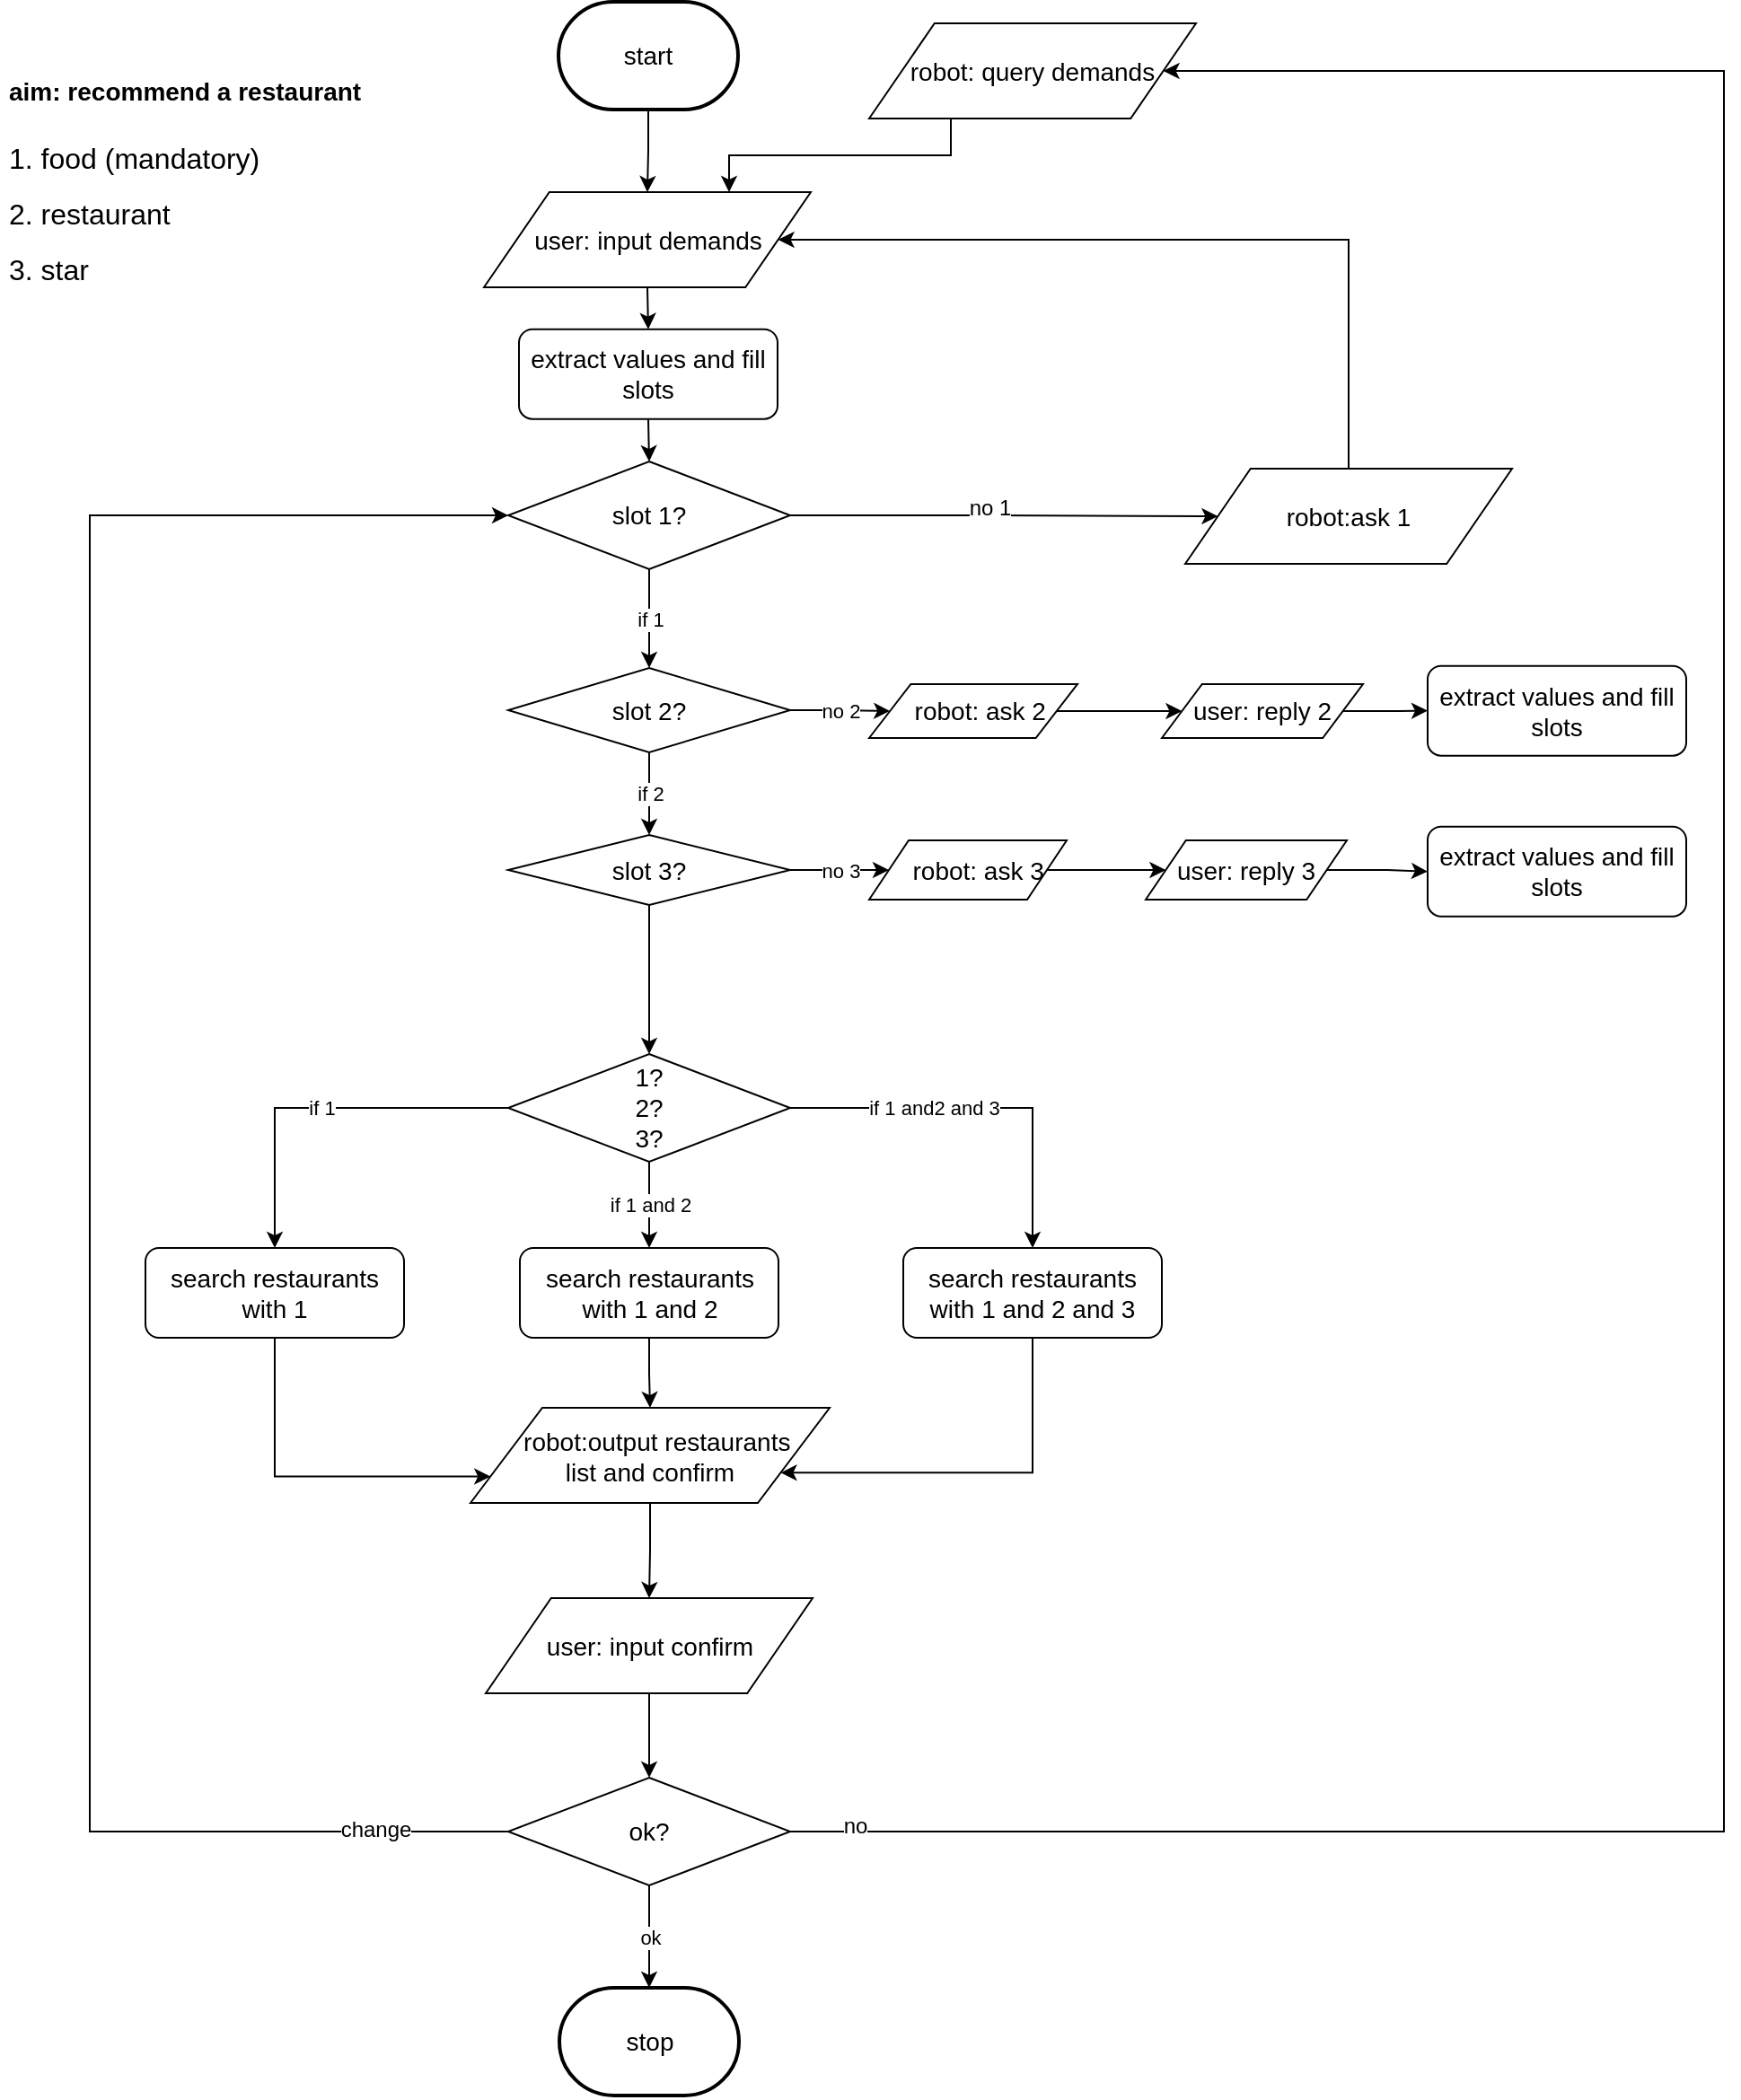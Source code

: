 <mxfile pages="1" version="11.2.8" type="google"><diagram id="ZVo3xf8XB1SoQEMQ752W" name="Page-1"><mxGraphModel dx="925" dy="544" grid="1" gridSize="10" guides="1" tooltips="1" connect="1" arrows="1" fold="1" page="1" pageScale="1" pageWidth="1169" pageHeight="827" math="0" shadow="0"><root><mxCell id="0"/><mxCell id="1" parent="0"/><mxCell id="-weK3m_R_vGw2RZOWdCi-1" value="&lt;h1&gt;&lt;font style=&quot;font-size: 14px&quot;&gt;aim:&amp;nbsp;recommend a restaurant&lt;/font&gt;&lt;/h1&gt;&lt;p&gt;&lt;font size=&quot;3&quot;&gt;1. food (mandatory)&lt;br&gt;&lt;/font&gt;&lt;/p&gt;&lt;p&gt;&lt;font size=&quot;3&quot;&gt;2. restaurant&lt;/font&gt;&lt;/p&gt;&lt;p&gt;&lt;font size=&quot;3&quot;&gt;3. star&lt;/font&gt;&lt;br&gt;&lt;/p&gt;" style="text;html=1;strokeColor=none;fillColor=none;spacing=5;spacingTop=-20;whiteSpace=wrap;overflow=hidden;rounded=0;" parent="1" vertex="1"><mxGeometry x="230" y="90.5" width="220" height="162" as="geometry"/></mxCell><mxCell id="XeTQekSoMw8yuTuayGuz-7" style="edgeStyle=orthogonalEdgeStyle;rounded=0;orthogonalLoop=1;jettySize=auto;html=1;exitX=1;exitY=0.5;exitDx=0;exitDy=0;entryX=0;entryY=0.5;entryDx=0;entryDy=0;" parent="1" source="XeTQekSoMw8yuTuayGuz-11" target="XeTQekSoMw8yuTuayGuz-40" edge="1"><mxGeometry relative="1" as="geometry"><mxPoint x="972" y="471.5" as="targetPoint"/></mxGeometry></mxCell><mxCell id="XeTQekSoMw8yuTuayGuz-8" value="no 1" style="text;html=1;resizable=0;points=[];align=center;verticalAlign=middle;labelBackgroundColor=#ffffff;" parent="XeTQekSoMw8yuTuayGuz-7" vertex="1" connectable="0"><mxGeometry x="-0.07" y="5" relative="1" as="geometry"><mxPoint as="offset"/></mxGeometry></mxCell><mxCell id="XeTQekSoMw8yuTuayGuz-56" value="if 1" style="edgeStyle=orthogonalEdgeStyle;rounded=0;orthogonalLoop=1;jettySize=auto;html=1;entryX=0.5;entryY=0;entryDx=0;entryDy=0;" parent="1" source="XeTQekSoMw8yuTuayGuz-11" target="0KGYfpHIyj1goIYr32e1-3" edge="1"><mxGeometry relative="1" as="geometry"><mxPoint x="592" y="410" as="targetPoint"/></mxGeometry></mxCell><mxCell id="XeTQekSoMw8yuTuayGuz-11" value="&lt;font style=&quot;font-size: 14px&quot;&gt;slot 1?&lt;br&gt;&lt;/font&gt;" style="rhombus;whiteSpace=wrap;html=1;" parent="1" vertex="1"><mxGeometry x="513" y="320" width="157" height="60" as="geometry"/></mxCell><mxCell id="0KGYfpHIyj1goIYr32e1-2" style="edgeStyle=orthogonalEdgeStyle;rounded=0;orthogonalLoop=1;jettySize=auto;html=1;exitX=0.25;exitY=1;exitDx=0;exitDy=0;entryX=0.75;entryY=0;entryDx=0;entryDy=0;" parent="1" source="XeTQekSoMw8yuTuayGuz-37" target="XeTQekSoMw8yuTuayGuz-39" edge="1"><mxGeometry relative="1" as="geometry"/></mxCell><mxCell id="XeTQekSoMw8yuTuayGuz-37" value="&lt;font style=&quot;font-size: 14px&quot;&gt;robot:&amp;nbsp;&lt;/font&gt;&lt;span style=&quot;font-size: 14px&quot;&gt;query demands&lt;/span&gt;" style="shape=parallelogram;perimeter=parallelogramPerimeter;whiteSpace=wrap;html=1;" parent="1" vertex="1"><mxGeometry x="714" y="76" width="182" height="53" as="geometry"/></mxCell><mxCell id="0KGYfpHIyj1goIYr32e1-1" value="" style="edgeStyle=orthogonalEdgeStyle;rounded=0;orthogonalLoop=1;jettySize=auto;html=1;" parent="1" source="XeTQekSoMw8yuTuayGuz-38" target="XeTQekSoMw8yuTuayGuz-39" edge="1"><mxGeometry relative="1" as="geometry"/></mxCell><mxCell id="XeTQekSoMw8yuTuayGuz-38" value="&lt;span style=&quot;font-size: 14px&quot;&gt;start&lt;/span&gt;" style="strokeWidth=2;html=1;shape=mxgraph.flowchart.terminator;whiteSpace=wrap;" parent="1" vertex="1"><mxGeometry x="541" y="64.019" width="100" height="60" as="geometry"/></mxCell><mxCell id="0KGYfpHIyj1goIYr32e1-13" style="edgeStyle=orthogonalEdgeStyle;rounded=0;orthogonalLoop=1;jettySize=auto;html=1;exitX=0.5;exitY=1;exitDx=0;exitDy=0;entryX=0.5;entryY=0;entryDx=0;entryDy=0;" parent="1" source="XeTQekSoMw8yuTuayGuz-39" target="0KGYfpHIyj1goIYr32e1-10" edge="1"><mxGeometry relative="1" as="geometry"/></mxCell><mxCell id="XeTQekSoMw8yuTuayGuz-39" value="&lt;span style=&quot;font-size: 14px&quot;&gt;user: input demands&lt;/span&gt;" style="shape=parallelogram;perimeter=parallelogramPerimeter;whiteSpace=wrap;html=1;" parent="1" vertex="1"><mxGeometry x="499.5" y="170" width="182" height="53" as="geometry"/></mxCell><mxCell id="XeTQekSoMw8yuTuayGuz-54" style="edgeStyle=orthogonalEdgeStyle;rounded=0;orthogonalLoop=1;jettySize=auto;html=1;exitX=0.5;exitY=0;exitDx=0;exitDy=0;entryX=1;entryY=0.5;entryDx=0;entryDy=0;" parent="1" source="XeTQekSoMw8yuTuayGuz-40" target="XeTQekSoMw8yuTuayGuz-39" edge="1"><mxGeometry relative="1" as="geometry"><Array as="points"><mxPoint x="981" y="196"/></Array></mxGeometry></mxCell><mxCell id="XeTQekSoMw8yuTuayGuz-40" value="&lt;span style=&quot;font-size: 14px&quot;&gt;robot:ask 1&lt;/span&gt;" style="shape=parallelogram;perimeter=parallelogramPerimeter;whiteSpace=wrap;html=1;" parent="1" vertex="1"><mxGeometry x="890" y="324" width="182" height="53" as="geometry"/></mxCell><mxCell id="XeTQekSoMw8yuTuayGuz-58" value="" style="edgeStyle=orthogonalEdgeStyle;rounded=0;orthogonalLoop=1;jettySize=auto;html=1;" parent="1" source="XeTQekSoMw8yuTuayGuz-55" target="XeTQekSoMw8yuTuayGuz-57" edge="1"><mxGeometry relative="1" as="geometry"/></mxCell><mxCell id="XeTQekSoMw8yuTuayGuz-55" value="&lt;span style=&quot;font-size: 14px&quot;&gt;search restaurants with 1 and 2&lt;/span&gt;" style="rounded=1;whiteSpace=wrap;html=1;" parent="1" vertex="1"><mxGeometry x="519.5" y="758" width="144" height="50" as="geometry"/></mxCell><mxCell id="XeTQekSoMw8yuTuayGuz-60" value="" style="edgeStyle=orthogonalEdgeStyle;rounded=0;orthogonalLoop=1;jettySize=auto;html=1;" parent="1" source="XeTQekSoMw8yuTuayGuz-57" target="XeTQekSoMw8yuTuayGuz-59" edge="1"><mxGeometry relative="1" as="geometry"/></mxCell><mxCell id="XeTQekSoMw8yuTuayGuz-57" value="&lt;span style=&quot;font-size: 14px ; white-space: normal&quot;&gt;&amp;nbsp; &amp;nbsp;robot:output&amp;nbsp;&lt;/span&gt;&lt;span style=&quot;font-size: 14px&quot;&gt;restaurants&lt;/span&gt;&lt;span style=&quot;font-size: 14px ; white-space: normal&quot;&gt;&amp;nbsp;&lt;/span&gt;&lt;br style=&quot;font-size: 14px ; white-space: normal&quot;&gt;&lt;span style=&quot;font-size: 14px ; white-space: normal&quot;&gt;list and confirm&lt;/span&gt;" style="shape=parallelogram;perimeter=parallelogramPerimeter;whiteSpace=wrap;html=1;" parent="1" vertex="1"><mxGeometry x="492" y="847" width="200" height="53" as="geometry"/></mxCell><mxCell id="XeTQekSoMw8yuTuayGuz-62" value="" style="edgeStyle=orthogonalEdgeStyle;rounded=0;orthogonalLoop=1;jettySize=auto;html=1;" parent="1" source="XeTQekSoMw8yuTuayGuz-59" target="XeTQekSoMw8yuTuayGuz-61" edge="1"><mxGeometry relative="1" as="geometry"/></mxCell><mxCell id="XeTQekSoMw8yuTuayGuz-59" value="&lt;span style=&quot;font-size: 14px&quot;&gt;user: input confirm&lt;/span&gt;" style="shape=parallelogram;perimeter=parallelogramPerimeter;whiteSpace=wrap;html=1;" parent="1" vertex="1"><mxGeometry x="500.5" y="953" width="182" height="53" as="geometry"/></mxCell><mxCell id="XeTQekSoMw8yuTuayGuz-88" value="ok" style="edgeStyle=orthogonalEdgeStyle;rounded=0;orthogonalLoop=1;jettySize=auto;html=1;" parent="1" source="XeTQekSoMw8yuTuayGuz-61" target="XeTQekSoMw8yuTuayGuz-87" edge="1"><mxGeometry relative="1" as="geometry"/></mxCell><mxCell id="XeTQekSoMw8yuTuayGuz-91" style="edgeStyle=orthogonalEdgeStyle;rounded=0;orthogonalLoop=1;jettySize=auto;html=1;exitX=0;exitY=0.5;exitDx=0;exitDy=0;entryX=0;entryY=0.5;entryDx=0;entryDy=0;" parent="1" source="XeTQekSoMw8yuTuayGuz-61" target="XeTQekSoMw8yuTuayGuz-11" edge="1"><mxGeometry relative="1" as="geometry"><Array as="points"><mxPoint x="280" y="1083"/><mxPoint x="280" y="350"/></Array></mxGeometry></mxCell><mxCell id="XeTQekSoMw8yuTuayGuz-93" value="change" style="text;html=1;resizable=0;points=[];align=center;verticalAlign=middle;labelBackgroundColor=#ffffff;" parent="XeTQekSoMw8yuTuayGuz-91" vertex="1" connectable="0"><mxGeometry x="-0.876" y="-1" relative="1" as="geometry"><mxPoint as="offset"/></mxGeometry></mxCell><mxCell id="XeTQekSoMw8yuTuayGuz-94" style="edgeStyle=orthogonalEdgeStyle;rounded=0;orthogonalLoop=1;jettySize=auto;html=1;exitX=1;exitY=0.5;exitDx=0;exitDy=0;entryX=1;entryY=0.5;entryDx=0;entryDy=0;" parent="1" source="XeTQekSoMw8yuTuayGuz-61" target="XeTQekSoMw8yuTuayGuz-37" edge="1"><mxGeometry relative="1" as="geometry"><Array as="points"><mxPoint x="1190" y="1083"/><mxPoint x="1190" y="103"/></Array></mxGeometry></mxCell><mxCell id="XeTQekSoMw8yuTuayGuz-95" value="no" style="text;html=1;resizable=0;points=[];align=center;verticalAlign=middle;labelBackgroundColor=#ffffff;" parent="XeTQekSoMw8yuTuayGuz-94" vertex="1" connectable="0"><mxGeometry x="-0.961" y="3" relative="1" as="geometry"><mxPoint as="offset"/></mxGeometry></mxCell><mxCell id="XeTQekSoMw8yuTuayGuz-61" value="&lt;font style=&quot;font-size: 14px&quot;&gt;ok?&lt;br&gt;&lt;/font&gt;" style="rhombus;whiteSpace=wrap;html=1;" parent="1" vertex="1"><mxGeometry x="513" y="1053" width="157" height="60" as="geometry"/></mxCell><mxCell id="XeTQekSoMw8yuTuayGuz-65" style="edgeStyle=orthogonalEdgeStyle;rounded=0;orthogonalLoop=1;jettySize=auto;html=1;exitX=1;exitY=0.5;exitDx=0;exitDy=0;entryX=0;entryY=0.5;entryDx=0;entryDy=0;" parent="1" source="XeTQekSoMw8yuTuayGuz-63" target="XeTQekSoMw8yuTuayGuz-64" edge="1"><mxGeometry relative="1" as="geometry"/></mxCell><mxCell id="XeTQekSoMw8yuTuayGuz-63" value="&lt;span style=&quot;font-size: 14px ; white-space: normal&quot;&gt;&amp;nbsp; &amp;nbsp;robot: ask 2&amp;nbsp;&lt;/span&gt;" style="shape=parallelogram;perimeter=parallelogramPerimeter;whiteSpace=wrap;html=1;" parent="1" vertex="1"><mxGeometry x="714" y="444" width="116" height="30" as="geometry"/></mxCell><mxCell id="wk77XGeM309qkCQN6k9N-2" value="" style="edgeStyle=orthogonalEdgeStyle;rounded=0;orthogonalLoop=1;jettySize=auto;html=1;" edge="1" parent="1" source="XeTQekSoMw8yuTuayGuz-64" target="wk77XGeM309qkCQN6k9N-1"><mxGeometry relative="1" as="geometry"/></mxCell><mxCell id="XeTQekSoMw8yuTuayGuz-64" value="&lt;span style=&quot;font-size: 14px&quot;&gt;user: reply 2&lt;/span&gt;" style="shape=parallelogram;perimeter=parallelogramPerimeter;whiteSpace=wrap;html=1;" parent="1" vertex="1"><mxGeometry x="877" y="444" width="112" height="30" as="geometry"/></mxCell><mxCell id="XeTQekSoMw8yuTuayGuz-66" style="edgeStyle=orthogonalEdgeStyle;rounded=0;orthogonalLoop=1;jettySize=auto;html=1;exitX=1;exitY=0.5;exitDx=0;exitDy=0;entryX=0;entryY=0.5;entryDx=0;entryDy=0;" parent="1" source="XeTQekSoMw8yuTuayGuz-67" target="XeTQekSoMw8yuTuayGuz-68" edge="1"><mxGeometry relative="1" as="geometry"/></mxCell><mxCell id="XeTQekSoMw8yuTuayGuz-67" value="&lt;span style=&quot;font-size: 14px ; white-space: normal&quot;&gt;&amp;nbsp; &amp;nbsp;robot: ask 3&lt;/span&gt;" style="shape=parallelogram;perimeter=parallelogramPerimeter;whiteSpace=wrap;html=1;" parent="1" vertex="1"><mxGeometry x="714" y="531" width="110" height="33" as="geometry"/></mxCell><mxCell id="wk77XGeM309qkCQN6k9N-4" style="edgeStyle=orthogonalEdgeStyle;rounded=0;orthogonalLoop=1;jettySize=auto;html=1;exitX=1;exitY=0.5;exitDx=0;exitDy=0;entryX=0;entryY=0.5;entryDx=0;entryDy=0;" edge="1" parent="1" source="XeTQekSoMw8yuTuayGuz-68" target="wk77XGeM309qkCQN6k9N-3"><mxGeometry relative="1" as="geometry"/></mxCell><mxCell id="XeTQekSoMw8yuTuayGuz-68" value="&lt;span style=&quot;font-size: 14px&quot;&gt;user: reply 3&lt;/span&gt;" style="shape=parallelogram;perimeter=parallelogramPerimeter;whiteSpace=wrap;html=1;" parent="1" vertex="1"><mxGeometry x="868" y="531" width="112" height="33" as="geometry"/></mxCell><mxCell id="XeTQekSoMw8yuTuayGuz-80" value="if 1" style="edgeStyle=orthogonalEdgeStyle;rounded=0;orthogonalLoop=1;jettySize=auto;html=1;exitX=0;exitY=0.5;exitDx=0;exitDy=0;entryX=0.5;entryY=0;entryDx=0;entryDy=0;" parent="1" source="XeTQekSoMw8yuTuayGuz-71" target="XeTQekSoMw8yuTuayGuz-76" edge="1"><mxGeometry relative="1" as="geometry"><mxPoint x="383" y="710" as="sourcePoint"/></mxGeometry></mxCell><mxCell id="XeTQekSoMw8yuTuayGuz-81" value="if 1 and 2" style="edgeStyle=orthogonalEdgeStyle;rounded=0;orthogonalLoop=1;jettySize=auto;html=1;exitX=0.5;exitY=1;exitDx=0;exitDy=0;entryX=0.5;entryY=0;entryDx=0;entryDy=0;" parent="1" source="XeTQekSoMw8yuTuayGuz-71" target="XeTQekSoMw8yuTuayGuz-55" edge="1"><mxGeometry relative="1" as="geometry"/></mxCell><mxCell id="XeTQekSoMw8yuTuayGuz-83" value="if 1 and2 and 3" style="edgeStyle=orthogonalEdgeStyle;rounded=0;orthogonalLoop=1;jettySize=auto;html=1;exitX=1;exitY=0.5;exitDx=0;exitDy=0;entryX=0.5;entryY=0;entryDx=0;entryDy=0;" parent="1" source="XeTQekSoMw8yuTuayGuz-71" target="XeTQekSoMw8yuTuayGuz-77" edge="1"><mxGeometry x="-0.249" relative="1" as="geometry"><mxPoint as="offset"/></mxGeometry></mxCell><mxCell id="XeTQekSoMw8yuTuayGuz-71" value="&lt;font style=&quot;font-size: 14px&quot;&gt;1?&lt;br&gt;2?&lt;br&gt;3?&lt;br&gt;&lt;/font&gt;" style="rhombus;whiteSpace=wrap;html=1;" parent="1" vertex="1"><mxGeometry x="513" y="650" width="157" height="60" as="geometry"/></mxCell><mxCell id="XeTQekSoMw8yuTuayGuz-85" style="edgeStyle=orthogonalEdgeStyle;rounded=0;orthogonalLoop=1;jettySize=auto;html=1;exitX=0.5;exitY=1;exitDx=0;exitDy=0;entryX=0;entryY=0.75;entryDx=0;entryDy=0;" parent="1" source="XeTQekSoMw8yuTuayGuz-76" target="XeTQekSoMw8yuTuayGuz-57" edge="1"><mxGeometry relative="1" as="geometry"><Array as="points"><mxPoint x="383" y="885"/></Array></mxGeometry></mxCell><mxCell id="XeTQekSoMw8yuTuayGuz-76" value="&lt;span style=&quot;font-size: 14px&quot;&gt;search restaurants with 1&lt;/span&gt;" style="rounded=1;whiteSpace=wrap;html=1;" parent="1" vertex="1"><mxGeometry x="311" y="758" width="144" height="50" as="geometry"/></mxCell><mxCell id="XeTQekSoMw8yuTuayGuz-86" style="edgeStyle=orthogonalEdgeStyle;rounded=0;orthogonalLoop=1;jettySize=auto;html=1;exitX=0.5;exitY=1;exitDx=0;exitDy=0;entryX=1;entryY=0.75;entryDx=0;entryDy=0;" parent="1" source="XeTQekSoMw8yuTuayGuz-77" target="XeTQekSoMw8yuTuayGuz-57" edge="1"><mxGeometry relative="1" as="geometry"><Array as="points"><mxPoint x="805" y="883"/></Array></mxGeometry></mxCell><mxCell id="XeTQekSoMw8yuTuayGuz-77" value="&lt;span style=&quot;font-size: 14px&quot;&gt;search restaurants with 1 and 2 and 3&lt;/span&gt;" style="rounded=1;whiteSpace=wrap;html=1;" parent="1" vertex="1"><mxGeometry x="733" y="758" width="144" height="50" as="geometry"/></mxCell><mxCell id="XeTQekSoMw8yuTuayGuz-87" value="&lt;font style=&quot;font-size: 14px&quot;&gt;stop&lt;/font&gt;" style="strokeWidth=2;html=1;shape=mxgraph.flowchart.terminator;whiteSpace=wrap;" parent="1" vertex="1"><mxGeometry x="541.5" y="1170" width="100" height="60" as="geometry"/></mxCell><mxCell id="0KGYfpHIyj1goIYr32e1-6" value="no 2" style="edgeStyle=orthogonalEdgeStyle;rounded=0;orthogonalLoop=1;jettySize=auto;html=1;" parent="1" source="0KGYfpHIyj1goIYr32e1-3" target="XeTQekSoMw8yuTuayGuz-63" edge="1"><mxGeometry relative="1" as="geometry"/></mxCell><mxCell id="0KGYfpHIyj1goIYr32e1-7" value="if 2" style="edgeStyle=orthogonalEdgeStyle;rounded=0;orthogonalLoop=1;jettySize=auto;html=1;exitX=0.5;exitY=1;exitDx=0;exitDy=0;entryX=0.5;entryY=0;entryDx=0;entryDy=0;" parent="1" source="0KGYfpHIyj1goIYr32e1-3" target="0KGYfpHIyj1goIYr32e1-4" edge="1"><mxGeometry relative="1" as="geometry"/></mxCell><mxCell id="0KGYfpHIyj1goIYr32e1-3" value="&lt;font style=&quot;font-size: 14px&quot;&gt;slot 2?&lt;br&gt;&lt;/font&gt;" style="rhombus;whiteSpace=wrap;html=1;" parent="1" vertex="1"><mxGeometry x="513" y="435" width="157" height="47" as="geometry"/></mxCell><mxCell id="0KGYfpHIyj1goIYr32e1-8" value="no 3" style="edgeStyle=orthogonalEdgeStyle;rounded=0;orthogonalLoop=1;jettySize=auto;html=1;exitX=1;exitY=0.5;exitDx=0;exitDy=0;entryX=0;entryY=0.5;entryDx=0;entryDy=0;" parent="1" source="0KGYfpHIyj1goIYr32e1-4" target="XeTQekSoMw8yuTuayGuz-67" edge="1"><mxGeometry relative="1" as="geometry"/></mxCell><mxCell id="0KGYfpHIyj1goIYr32e1-9" style="edgeStyle=orthogonalEdgeStyle;rounded=0;orthogonalLoop=1;jettySize=auto;html=1;exitX=0.5;exitY=1;exitDx=0;exitDy=0;entryX=0.5;entryY=0;entryDx=0;entryDy=0;" parent="1" source="0KGYfpHIyj1goIYr32e1-4" target="XeTQekSoMw8yuTuayGuz-71" edge="1"><mxGeometry relative="1" as="geometry"/></mxCell><mxCell id="0KGYfpHIyj1goIYr32e1-4" value="&lt;font style=&quot;font-size: 14px&quot;&gt;slot 3?&lt;br&gt;&lt;/font&gt;" style="rhombus;whiteSpace=wrap;html=1;" parent="1" vertex="1"><mxGeometry x="513" y="528" width="157" height="39" as="geometry"/></mxCell><mxCell id="0KGYfpHIyj1goIYr32e1-14" style="edgeStyle=orthogonalEdgeStyle;rounded=0;orthogonalLoop=1;jettySize=auto;html=1;exitX=0.5;exitY=1;exitDx=0;exitDy=0;entryX=0.5;entryY=0;entryDx=0;entryDy=0;" parent="1" source="0KGYfpHIyj1goIYr32e1-10" target="XeTQekSoMw8yuTuayGuz-11" edge="1"><mxGeometry relative="1" as="geometry"/></mxCell><mxCell id="0KGYfpHIyj1goIYr32e1-10" value="&lt;font style=&quot;font-size: 14px&quot;&gt;extract values and fill slots&lt;/font&gt;" style="rounded=1;whiteSpace=wrap;html=1;" parent="1" vertex="1"><mxGeometry x="519" y="246.343" width="144" height="50" as="geometry"/></mxCell><mxCell id="wk77XGeM309qkCQN6k9N-1" value="&lt;font style=&quot;font-size: 14px&quot;&gt;extract values and fill slots&lt;/font&gt;" style="rounded=1;whiteSpace=wrap;html=1;" vertex="1" parent="1"><mxGeometry x="1025" y="433.843" width="144" height="50" as="geometry"/></mxCell><mxCell id="wk77XGeM309qkCQN6k9N-3" value="&lt;font style=&quot;font-size: 14px&quot;&gt;extract values and fill slots&lt;/font&gt;" style="rounded=1;whiteSpace=wrap;html=1;" vertex="1" parent="1"><mxGeometry x="1025" y="523.343" width="144" height="50" as="geometry"/></mxCell></root></mxGraphModel></diagram></mxfile>